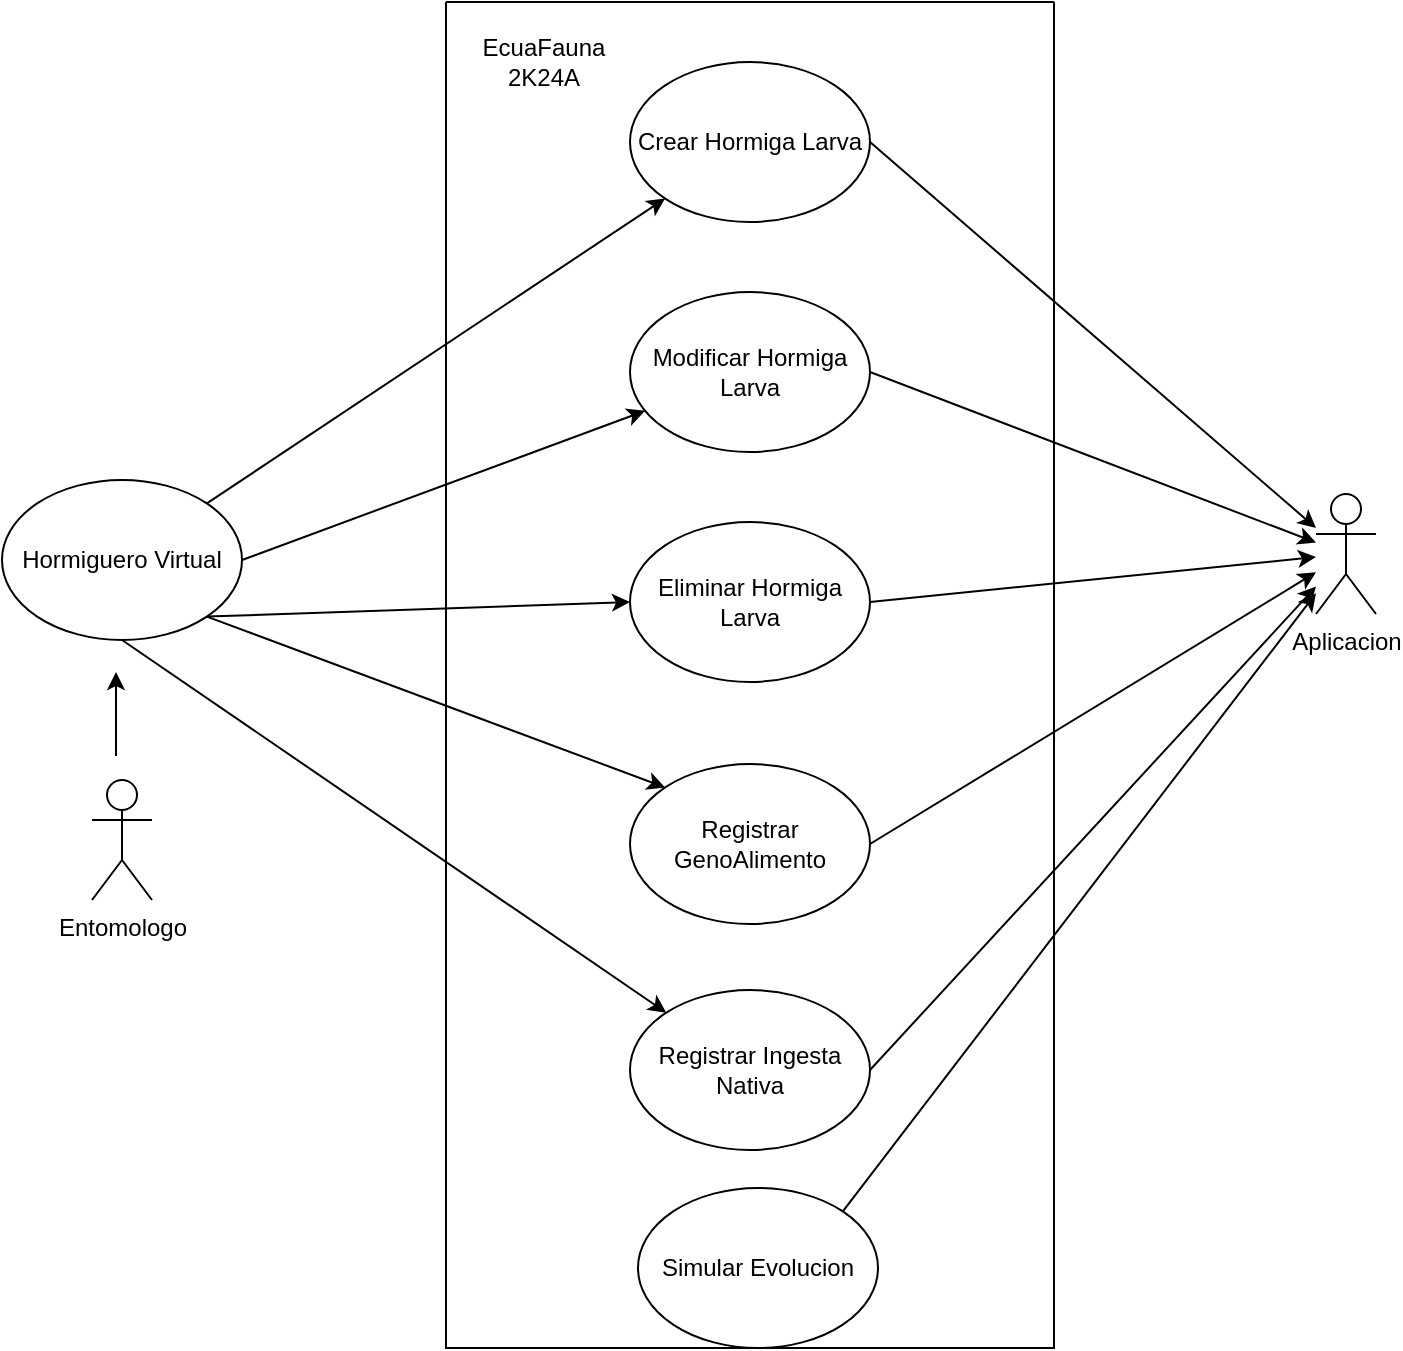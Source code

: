 <mxfile>
    <diagram id="eWYuMJCQUduouLiCIKUj" name="Página-1">
        <mxGraphModel dx="430" dy="563" grid="0" gridSize="10" guides="1" tooltips="1" connect="1" arrows="1" fold="1" page="1" pageScale="1" pageWidth="827" pageHeight="1169" math="0" shadow="0">
            <root>
                <mxCell id="0"/>
                <mxCell id="1" parent="0"/>
                <mxCell id="2" value="Entomologo" style="shape=umlActor;verticalLabelPosition=bottom;verticalAlign=top;html=1;outlineConnect=0;" parent="1" vertex="1">
                    <mxGeometry x="67" y="402" width="30" height="60" as="geometry"/>
                </mxCell>
                <mxCell id="12" value="" style="swimlane;startSize=0;fillColor=none;" parent="1" vertex="1">
                    <mxGeometry x="244" y="13" width="304" height="673" as="geometry"/>
                </mxCell>
                <mxCell id="6" value="Crear Hormiga Larva" style="ellipse;whiteSpace=wrap;html=1;" parent="12" vertex="1">
                    <mxGeometry x="92" y="30" width="120" height="80" as="geometry"/>
                </mxCell>
                <mxCell id="8" value="Modificar Hormiga Larva" style="ellipse;whiteSpace=wrap;html=1;" parent="12" vertex="1">
                    <mxGeometry x="92" y="145" width="120" height="80" as="geometry"/>
                </mxCell>
                <mxCell id="9" value="Registrar Ingesta Nativa" style="ellipse;whiteSpace=wrap;html=1;" parent="12" vertex="1">
                    <mxGeometry x="92" y="494" width="120" height="80" as="geometry"/>
                </mxCell>
                <mxCell id="7" value="Registrar GenoAlimento" style="ellipse;whiteSpace=wrap;html=1;" parent="12" vertex="1">
                    <mxGeometry x="92" y="381" width="120" height="80" as="geometry"/>
                </mxCell>
                <mxCell id="10" value="Eliminar Hormiga Larva" style="ellipse;whiteSpace=wrap;html=1;" parent="12" vertex="1">
                    <mxGeometry x="92" y="260" width="120" height="80" as="geometry"/>
                </mxCell>
                <mxCell id="13" value="EcuaFauna 2K24A" style="text;html=1;strokeColor=none;fillColor=none;align=center;verticalAlign=middle;whiteSpace=wrap;rounded=0;" parent="12" vertex="1">
                    <mxGeometry y="15" width="98" height="30" as="geometry"/>
                </mxCell>
                <mxCell id="28" value="Simular Evolucion" style="ellipse;whiteSpace=wrap;html=1;" vertex="1" parent="12">
                    <mxGeometry x="96" y="593" width="120" height="80" as="geometry"/>
                </mxCell>
                <mxCell id="14" value="Aplicacion" style="shape=umlActor;verticalLabelPosition=bottom;verticalAlign=top;html=1;outlineConnect=0;fillColor=none;" parent="1" vertex="1">
                    <mxGeometry x="679" y="259" width="30" height="60" as="geometry"/>
                </mxCell>
                <mxCell id="18" style="edgeStyle=none;html=1;exitX=1;exitY=0;exitDx=0;exitDy=0;" parent="1" source="16" target="6" edge="1">
                    <mxGeometry relative="1" as="geometry"/>
                </mxCell>
                <mxCell id="19" style="edgeStyle=none;html=1;exitX=1;exitY=0.5;exitDx=0;exitDy=0;" parent="1" source="16" target="8" edge="1">
                    <mxGeometry relative="1" as="geometry"/>
                </mxCell>
                <mxCell id="20" style="edgeStyle=none;html=1;exitX=1;exitY=1;exitDx=0;exitDy=0;entryX=0;entryY=0.5;entryDx=0;entryDy=0;" parent="1" source="16" target="10" edge="1">
                    <mxGeometry relative="1" as="geometry"/>
                </mxCell>
                <mxCell id="21" style="edgeStyle=none;html=1;exitX=1;exitY=1;exitDx=0;exitDy=0;entryX=0;entryY=0;entryDx=0;entryDy=0;" parent="1" source="16" target="7" edge="1">
                    <mxGeometry relative="1" as="geometry"/>
                </mxCell>
                <mxCell id="22" style="edgeStyle=none;html=1;exitX=0.5;exitY=1;exitDx=0;exitDy=0;" parent="1" source="16" target="9" edge="1">
                    <mxGeometry relative="1" as="geometry"/>
                </mxCell>
                <mxCell id="16" value="Hormiguero Virtual" style="ellipse;whiteSpace=wrap;html=1;fillColor=none;" parent="1" vertex="1">
                    <mxGeometry x="22" y="252" width="120" height="80" as="geometry"/>
                </mxCell>
                <mxCell id="17" value="" style="endArrow=classic;html=1;" parent="1" edge="1">
                    <mxGeometry width="50" height="50" relative="1" as="geometry">
                        <mxPoint x="79" y="390" as="sourcePoint"/>
                        <mxPoint x="79" y="348" as="targetPoint"/>
                    </mxGeometry>
                </mxCell>
                <mxCell id="23" style="edgeStyle=none;html=1;exitX=1;exitY=0.5;exitDx=0;exitDy=0;" parent="1" source="6" target="14" edge="1">
                    <mxGeometry relative="1" as="geometry"/>
                </mxCell>
                <mxCell id="24" style="edgeStyle=none;html=1;exitX=1;exitY=0.5;exitDx=0;exitDy=0;" parent="1" source="8" target="14" edge="1">
                    <mxGeometry relative="1" as="geometry"/>
                </mxCell>
                <mxCell id="25" style="edgeStyle=none;html=1;exitX=1;exitY=0.5;exitDx=0;exitDy=0;" parent="1" source="10" target="14" edge="1">
                    <mxGeometry relative="1" as="geometry"/>
                </mxCell>
                <mxCell id="26" style="edgeStyle=none;html=1;exitX=1;exitY=0.5;exitDx=0;exitDy=0;" parent="1" source="7" target="14" edge="1">
                    <mxGeometry relative="1" as="geometry"/>
                </mxCell>
                <mxCell id="27" style="edgeStyle=none;html=1;exitX=1;exitY=0.5;exitDx=0;exitDy=0;" parent="1" source="9" target="14" edge="1">
                    <mxGeometry relative="1" as="geometry"/>
                </mxCell>
                <mxCell id="29" style="edgeStyle=none;html=1;exitX=1;exitY=0;exitDx=0;exitDy=0;" edge="1" parent="1" source="28" target="14">
                    <mxGeometry relative="1" as="geometry"/>
                </mxCell>
            </root>
        </mxGraphModel>
    </diagram>
</mxfile>